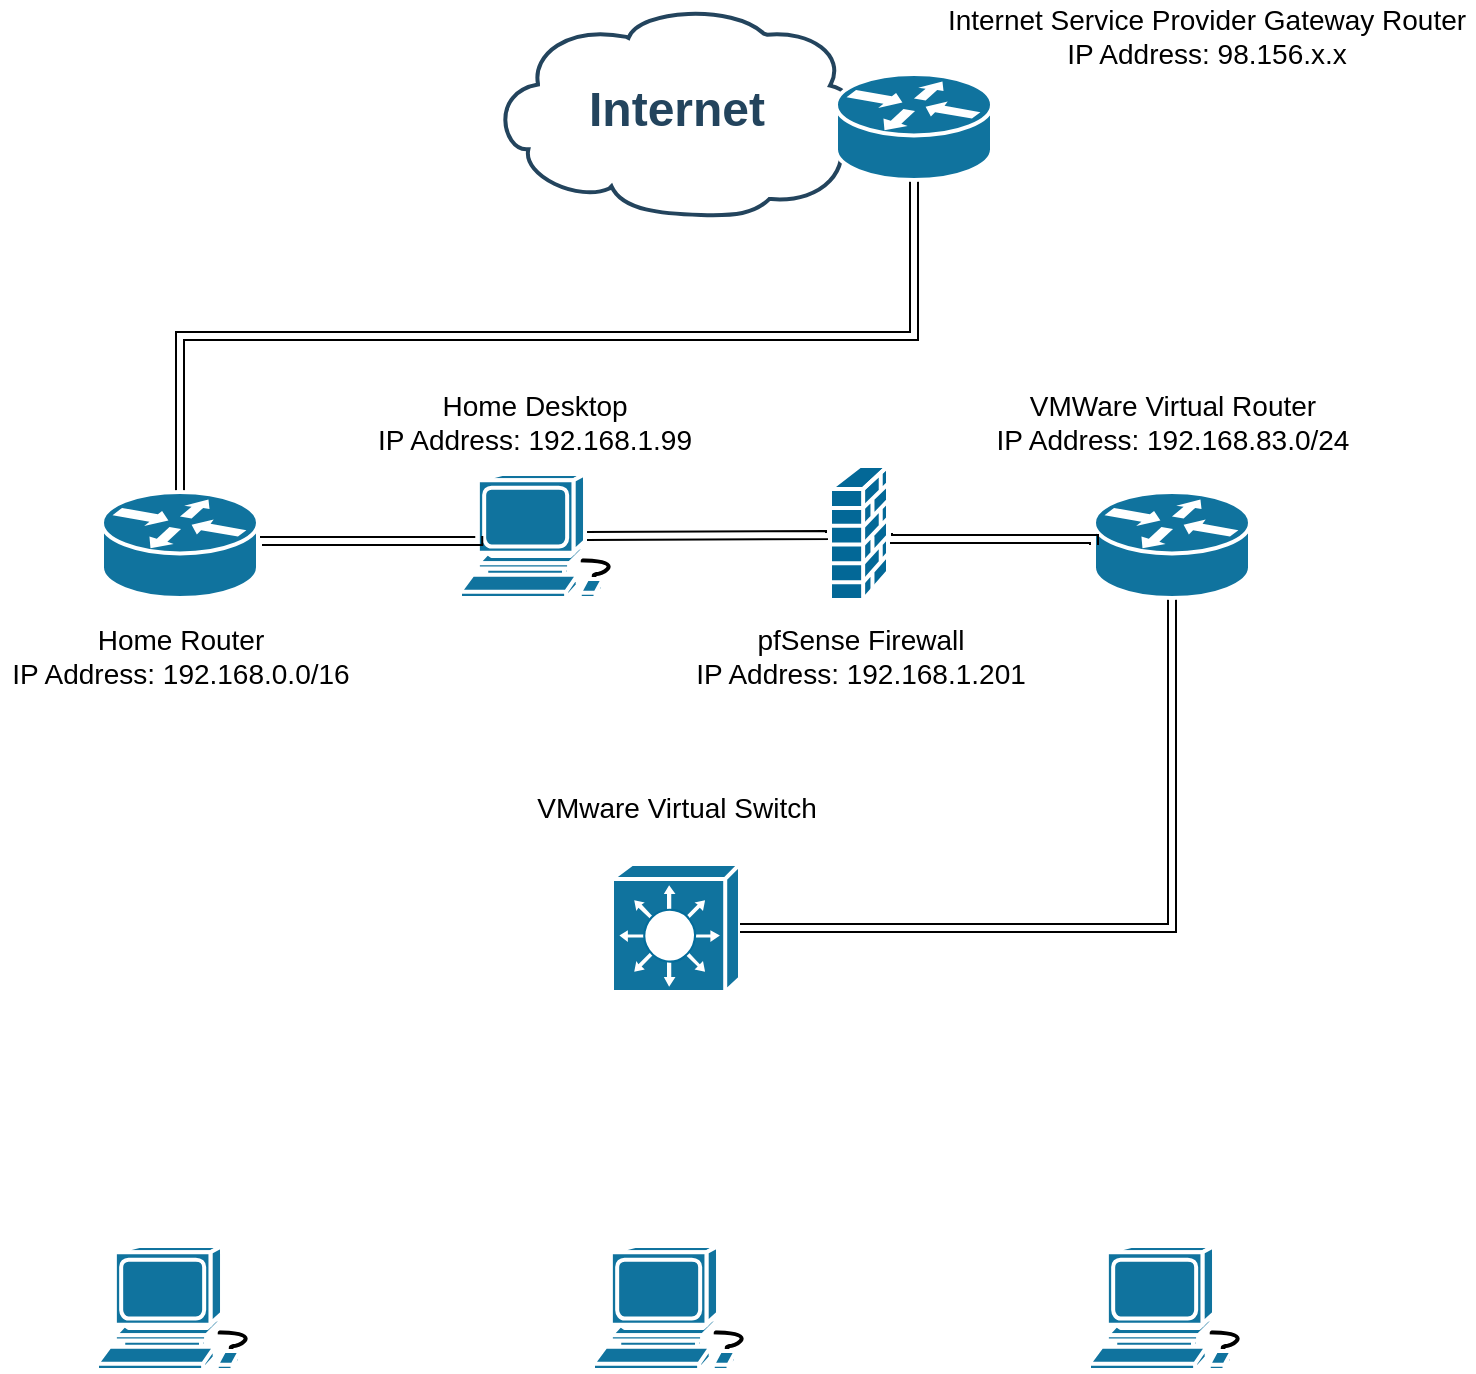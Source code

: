 <mxfile version="15.5.2" type="github">
  <diagram id="6a731a19-8d31-9384-78a2-239565b7b9f0" name="Page-1">
    <mxGraphModel dx="1460" dy="933" grid="0" gridSize="10" guides="1" tooltips="1" connect="1" arrows="1" fold="1" page="1" pageScale="1" pageWidth="827" pageHeight="1169" background="none" math="0" shadow="0">
      <root>
        <mxCell id="0" />
        <mxCell id="1" parent="0" />
        <mxCell id="2109" value="Internet" style="shape=mxgraph.cisco.storage.cloud;html=1;dashed=0;strokeColor=#23445D;fillColor=#ffffff;strokeWidth=2;fontFamily=Helvetica;fontSize=24;fontColor=#23445D;align=center;fontStyle=1" parent="1" vertex="1">
          <mxGeometry x="288" y="50" width="186" height="106" as="geometry" />
        </mxCell>
        <mxCell id="2112" value="" style="shape=mxgraph.cisco.switches.layer_3_switch;html=1;dashed=0;fillColor=#10739E;strokeColor=#ffffff;strokeWidth=2;verticalLabelPosition=bottom;verticalAlign=top;fontFamily=Helvetica;fontSize=36;fontColor=#FFB366" parent="1" vertex="1">
          <mxGeometry x="349" y="480" width="64" height="64" as="geometry" />
        </mxCell>
        <mxCell id="HtU_zdywN7P8xVxfZPmP-2272" style="edgeStyle=elbowEdgeStyle;shape=link;rounded=0;orthogonalLoop=1;jettySize=auto;elbow=vertical;html=1;exitX=0.5;exitY=1;exitDx=0;exitDy=0;exitPerimeter=0;entryX=1;entryY=0.5;entryDx=0;entryDy=0;entryPerimeter=0;shadow=0;fontSize=14;" edge="1" parent="1" source="2132" target="2112">
          <mxGeometry relative="1" as="geometry">
            <Array as="points">
              <mxPoint x="598" y="512" />
            </Array>
          </mxGeometry>
        </mxCell>
        <mxCell id="2132" value="" style="shape=mxgraph.cisco.routers.router;html=1;dashed=0;fillColor=#10739E;strokeColor=#ffffff;strokeWidth=2;verticalLabelPosition=bottom;verticalAlign=top;fontFamily=Helvetica;fontSize=36;fontColor=#FFB366" parent="1" vertex="1">
          <mxGeometry x="590" y="294" width="78" height="53" as="geometry" />
        </mxCell>
        <mxCell id="HtU_zdywN7P8xVxfZPmP-2260" value="" style="edgeStyle=elbowEdgeStyle;rounded=0;orthogonalLoop=1;jettySize=auto;html=1;shape=link;elbow=vertical;shadow=0;" edge="1" parent="1" source="2138" target="HtU_zdywN7P8xVxfZPmP-2259">
          <mxGeometry relative="1" as="geometry" />
        </mxCell>
        <mxCell id="2138" value="" style="shape=mxgraph.cisco.routers.router;html=1;dashed=0;fillColor=#10739E;strokeColor=#ffffff;strokeWidth=2;verticalLabelPosition=bottom;verticalAlign=top;fontFamily=Helvetica;fontSize=36;fontColor=#FFB366" parent="1" vertex="1">
          <mxGeometry x="461" y="85" width="78" height="53" as="geometry" />
        </mxCell>
        <mxCell id="HtU_zdywN7P8xVxfZPmP-2275" style="edgeStyle=elbowEdgeStyle;shape=link;rounded=0;orthogonalLoop=1;jettySize=auto;elbow=vertical;html=1;exitX=0.755;exitY=0.5;exitDx=0;exitDy=0;exitPerimeter=0;entryX=0;entryY=0.5;entryDx=0;entryDy=0;entryPerimeter=0;shadow=0;fontSize=14;" edge="1" parent="1" source="HtU_zdywN7P8xVxfZPmP-2257" target="HtU_zdywN7P8xVxfZPmP-2261">
          <mxGeometry relative="1" as="geometry" />
        </mxCell>
        <mxCell id="HtU_zdywN7P8xVxfZPmP-2257" value="" style="shape=mxgraph.cisco.computers_and_peripherals.workstation;html=1;dashed=0;fillColor=#10739E;strokeColor=#ffffff;strokeWidth=2;verticalLabelPosition=bottom;verticalAlign=top;fontFamily=Helvetica;fontSize=36;fontColor=#FFB366" vertex="1" parent="1">
          <mxGeometry x="273" y="285" width="83" height="62" as="geometry" />
        </mxCell>
        <mxCell id="HtU_zdywN7P8xVxfZPmP-2258" value="" style="shape=mxgraph.cisco.computers_and_peripherals.workstation;html=1;dashed=0;fillColor=#10739E;strokeColor=#ffffff;strokeWidth=2;verticalLabelPosition=bottom;verticalAlign=top;fontFamily=Helvetica;fontSize=36;fontColor=#FFB366" vertex="1" parent="1">
          <mxGeometry x="339.5" y="671" width="83" height="62" as="geometry" />
        </mxCell>
        <mxCell id="HtU_zdywN7P8xVxfZPmP-2276" style="edgeStyle=elbowEdgeStyle;shape=link;rounded=0;orthogonalLoop=1;jettySize=auto;elbow=vertical;html=1;exitX=1;exitY=0.5;exitDx=0;exitDy=0;exitPerimeter=0;entryX=0.11;entryY=0.5;entryDx=0;entryDy=0;entryPerimeter=0;shadow=0;fontSize=14;" edge="1" parent="1" source="HtU_zdywN7P8xVxfZPmP-2259" target="HtU_zdywN7P8xVxfZPmP-2257">
          <mxGeometry relative="1" as="geometry" />
        </mxCell>
        <mxCell id="HtU_zdywN7P8xVxfZPmP-2259" value="" style="shape=mxgraph.cisco.routers.router;html=1;dashed=0;fillColor=#10739E;strokeColor=#ffffff;strokeWidth=2;verticalLabelPosition=bottom;verticalAlign=top;fontFamily=Helvetica;fontSize=36;fontColor=#FFB366" vertex="1" parent="1">
          <mxGeometry x="94" y="294" width="78" height="53" as="geometry" />
        </mxCell>
        <mxCell id="HtU_zdywN7P8xVxfZPmP-2268" style="edgeStyle=elbowEdgeStyle;shape=link;rounded=0;orthogonalLoop=1;jettySize=auto;elbow=vertical;html=1;exitX=1;exitY=0.5;exitDx=0;exitDy=0;exitPerimeter=0;entryX=0;entryY=0.5;entryDx=0;entryDy=0;entryPerimeter=0;shadow=0;" edge="1" parent="1" source="HtU_zdywN7P8xVxfZPmP-2261" target="2132">
          <mxGeometry relative="1" as="geometry" />
        </mxCell>
        <mxCell id="HtU_zdywN7P8xVxfZPmP-2261" value="" style="shape=mxgraph.cisco.security.firewall;sketch=0;html=1;pointerEvents=1;dashed=0;fillColor=#036897;strokeColor=#ffffff;strokeWidth=2;verticalLabelPosition=bottom;verticalAlign=top;align=center;outlineConnect=0;" vertex="1" parent="1">
          <mxGeometry x="458" y="281" width="29" height="67" as="geometry" />
        </mxCell>
        <mxCell id="HtU_zdywN7P8xVxfZPmP-2269" value="&lt;font style=&quot;font-size: 14px&quot;&gt;Internet Service Provider Gateway Router&lt;br&gt;IP Address:&amp;nbsp;98.156.x.x&lt;/font&gt;" style="text;html=1;align=center;verticalAlign=middle;resizable=0;points=[];autosize=1;strokeColor=none;fillColor=none;" vertex="1" parent="1">
          <mxGeometry x="511" y="50" width="269" height="31" as="geometry" />
        </mxCell>
        <mxCell id="HtU_zdywN7P8xVxfZPmP-2270" value="&lt;font style=&quot;font-size: 14px&quot;&gt;Home Router&lt;br&gt;IP Address: 192.168.0.0/16&lt;/font&gt;" style="text;html=1;align=center;verticalAlign=middle;resizable=0;points=[];autosize=1;strokeColor=none;fillColor=none;" vertex="1" parent="1">
          <mxGeometry x="43.5" y="360" width="179" height="31" as="geometry" />
        </mxCell>
        <mxCell id="HtU_zdywN7P8xVxfZPmP-2271" value="&lt;font style=&quot;font-size: 14px&quot;&gt;pfSense Firewall&lt;br&gt;IP Address: 192.168.1.201&lt;br&gt;&lt;/font&gt;" style="text;html=1;align=center;verticalAlign=middle;resizable=0;points=[];autosize=1;strokeColor=none;fillColor=none;" vertex="1" parent="1">
          <mxGeometry x="386" y="360" width="174" height="31" as="geometry" />
        </mxCell>
        <mxCell id="HtU_zdywN7P8xVxfZPmP-2273" value="&lt;font style=&quot;font-size: 14px&quot;&gt;VMWare Virtual Router&lt;br&gt;IP Address: 192.168.83.0/24&lt;/font&gt;" style="text;html=1;align=center;verticalAlign=middle;resizable=0;points=[];autosize=1;strokeColor=none;fillColor=none;" vertex="1" parent="1">
          <mxGeometry x="535" y="243" width="187" height="31" as="geometry" />
        </mxCell>
        <mxCell id="HtU_zdywN7P8xVxfZPmP-2277" value="&lt;font style=&quot;font-size: 14px&quot;&gt;Home Desktop&lt;br&gt;IP Address: 192.168.1.99&lt;br&gt;&lt;/font&gt;" style="text;html=1;align=center;verticalAlign=middle;resizable=0;points=[];autosize=1;strokeColor=none;fillColor=none;" vertex="1" parent="1">
          <mxGeometry x="226.5" y="243" width="167" height="31" as="geometry" />
        </mxCell>
        <mxCell id="HtU_zdywN7P8xVxfZPmP-2278" value="" style="shape=mxgraph.cisco.computers_and_peripherals.workstation;html=1;dashed=0;fillColor=#10739E;strokeColor=#ffffff;strokeWidth=2;verticalLabelPosition=bottom;verticalAlign=top;fontFamily=Helvetica;fontSize=36;fontColor=#FFB366" vertex="1" parent="1">
          <mxGeometry x="91.5" y="671" width="83" height="62" as="geometry" />
        </mxCell>
        <mxCell id="HtU_zdywN7P8xVxfZPmP-2279" value="" style="shape=mxgraph.cisco.computers_and_peripherals.workstation;html=1;dashed=0;fillColor=#10739E;strokeColor=#ffffff;strokeWidth=2;verticalLabelPosition=bottom;verticalAlign=top;fontFamily=Helvetica;fontSize=36;fontColor=#FFB366" vertex="1" parent="1">
          <mxGeometry x="587.5" y="671" width="83" height="62" as="geometry" />
        </mxCell>
        <mxCell id="HtU_zdywN7P8xVxfZPmP-2280" value="&lt;font style=&quot;font-size: 14px&quot;&gt;VMware Virtual Switch&lt;br&gt;&lt;/font&gt;" style="text;html=1;align=center;verticalAlign=middle;resizable=0;points=[];autosize=1;strokeColor=none;fillColor=none;" vertex="1" parent="1">
          <mxGeometry x="306" y="443" width="150" height="17" as="geometry" />
        </mxCell>
      </root>
    </mxGraphModel>
  </diagram>
</mxfile>
